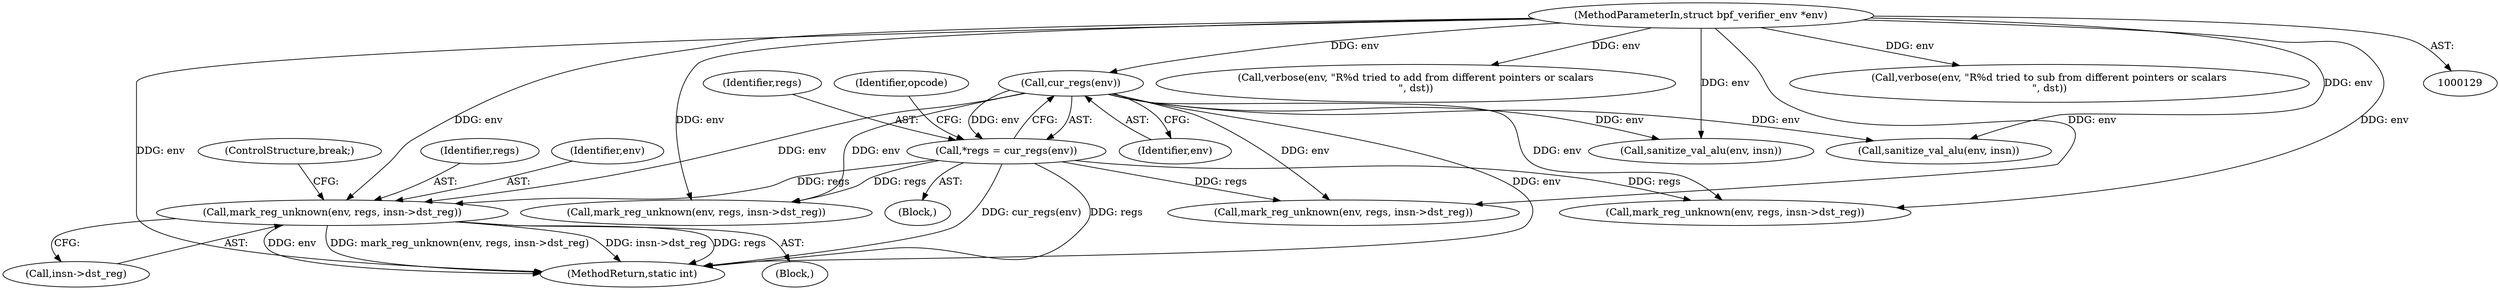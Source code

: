 digraph "0_linux_d3bd7413e0ca40b60cf60d4003246d067cafdeda@pointer" {
"1000736" [label="(Call,mark_reg_unknown(env, regs, insn->dst_reg))"];
"1000138" [label="(Call,cur_regs(env))"];
"1000130" [label="(MethodParameterIn,struct bpf_verifier_env *env)"];
"1000136" [label="(Call,*regs = cur_regs(env))"];
"1000738" [label="(Identifier,regs)"];
"1000142" [label="(Identifier,opcode)"];
"1000138" [label="(Call,cur_regs(env))"];
"1000736" [label="(Call,mark_reg_unknown(env, regs, insn->dst_reg))"];
"1000737" [label="(Identifier,env)"];
"1000273" [label="(Call,verbose(env, \"R%d tried to add from different pointers or scalars\n\", dst))"];
"1000265" [label="(Call,sanitize_val_alu(env, insn))"];
"1000839" [label="(Call,mark_reg_unknown(env, regs, insn->dst_reg))"];
"1000136" [label="(Call,*regs = cur_regs(env))"];
"1000879" [label="(Call,mark_reg_unknown(env, regs, insn->dst_reg))"];
"1000903" [label="(MethodReturn,static int)"];
"1000134" [label="(Block,)"];
"1000376" [label="(Call,verbose(env, \"R%d tried to sub from different pointers or scalars\n\", dst))"];
"1000794" [label="(Call,mark_reg_unknown(env, regs, insn->dst_reg))"];
"1000139" [label="(Identifier,env)"];
"1000739" [label="(Call,insn->dst_reg)"];
"1000137" [label="(Identifier,regs)"];
"1000130" [label="(MethodParameterIn,struct bpf_verifier_env *env)"];
"1000735" [label="(Block,)"];
"1000742" [label="(ControlStructure,break;)"];
"1000368" [label="(Call,sanitize_val_alu(env, insn))"];
"1000736" -> "1000735"  [label="AST: "];
"1000736" -> "1000739"  [label="CFG: "];
"1000737" -> "1000736"  [label="AST: "];
"1000738" -> "1000736"  [label="AST: "];
"1000739" -> "1000736"  [label="AST: "];
"1000742" -> "1000736"  [label="CFG: "];
"1000736" -> "1000903"  [label="DDG: insn->dst_reg"];
"1000736" -> "1000903"  [label="DDG: regs"];
"1000736" -> "1000903"  [label="DDG: env"];
"1000736" -> "1000903"  [label="DDG: mark_reg_unknown(env, regs, insn->dst_reg)"];
"1000138" -> "1000736"  [label="DDG: env"];
"1000130" -> "1000736"  [label="DDG: env"];
"1000136" -> "1000736"  [label="DDG: regs"];
"1000138" -> "1000136"  [label="AST: "];
"1000138" -> "1000139"  [label="CFG: "];
"1000139" -> "1000138"  [label="AST: "];
"1000136" -> "1000138"  [label="CFG: "];
"1000138" -> "1000903"  [label="DDG: env"];
"1000138" -> "1000136"  [label="DDG: env"];
"1000130" -> "1000138"  [label="DDG: env"];
"1000138" -> "1000265"  [label="DDG: env"];
"1000138" -> "1000368"  [label="DDG: env"];
"1000138" -> "1000794"  [label="DDG: env"];
"1000138" -> "1000839"  [label="DDG: env"];
"1000138" -> "1000879"  [label="DDG: env"];
"1000130" -> "1000129"  [label="AST: "];
"1000130" -> "1000903"  [label="DDG: env"];
"1000130" -> "1000265"  [label="DDG: env"];
"1000130" -> "1000273"  [label="DDG: env"];
"1000130" -> "1000368"  [label="DDG: env"];
"1000130" -> "1000376"  [label="DDG: env"];
"1000130" -> "1000794"  [label="DDG: env"];
"1000130" -> "1000839"  [label="DDG: env"];
"1000130" -> "1000879"  [label="DDG: env"];
"1000136" -> "1000134"  [label="AST: "];
"1000137" -> "1000136"  [label="AST: "];
"1000142" -> "1000136"  [label="CFG: "];
"1000136" -> "1000903"  [label="DDG: cur_regs(env)"];
"1000136" -> "1000903"  [label="DDG: regs"];
"1000136" -> "1000794"  [label="DDG: regs"];
"1000136" -> "1000839"  [label="DDG: regs"];
"1000136" -> "1000879"  [label="DDG: regs"];
}
